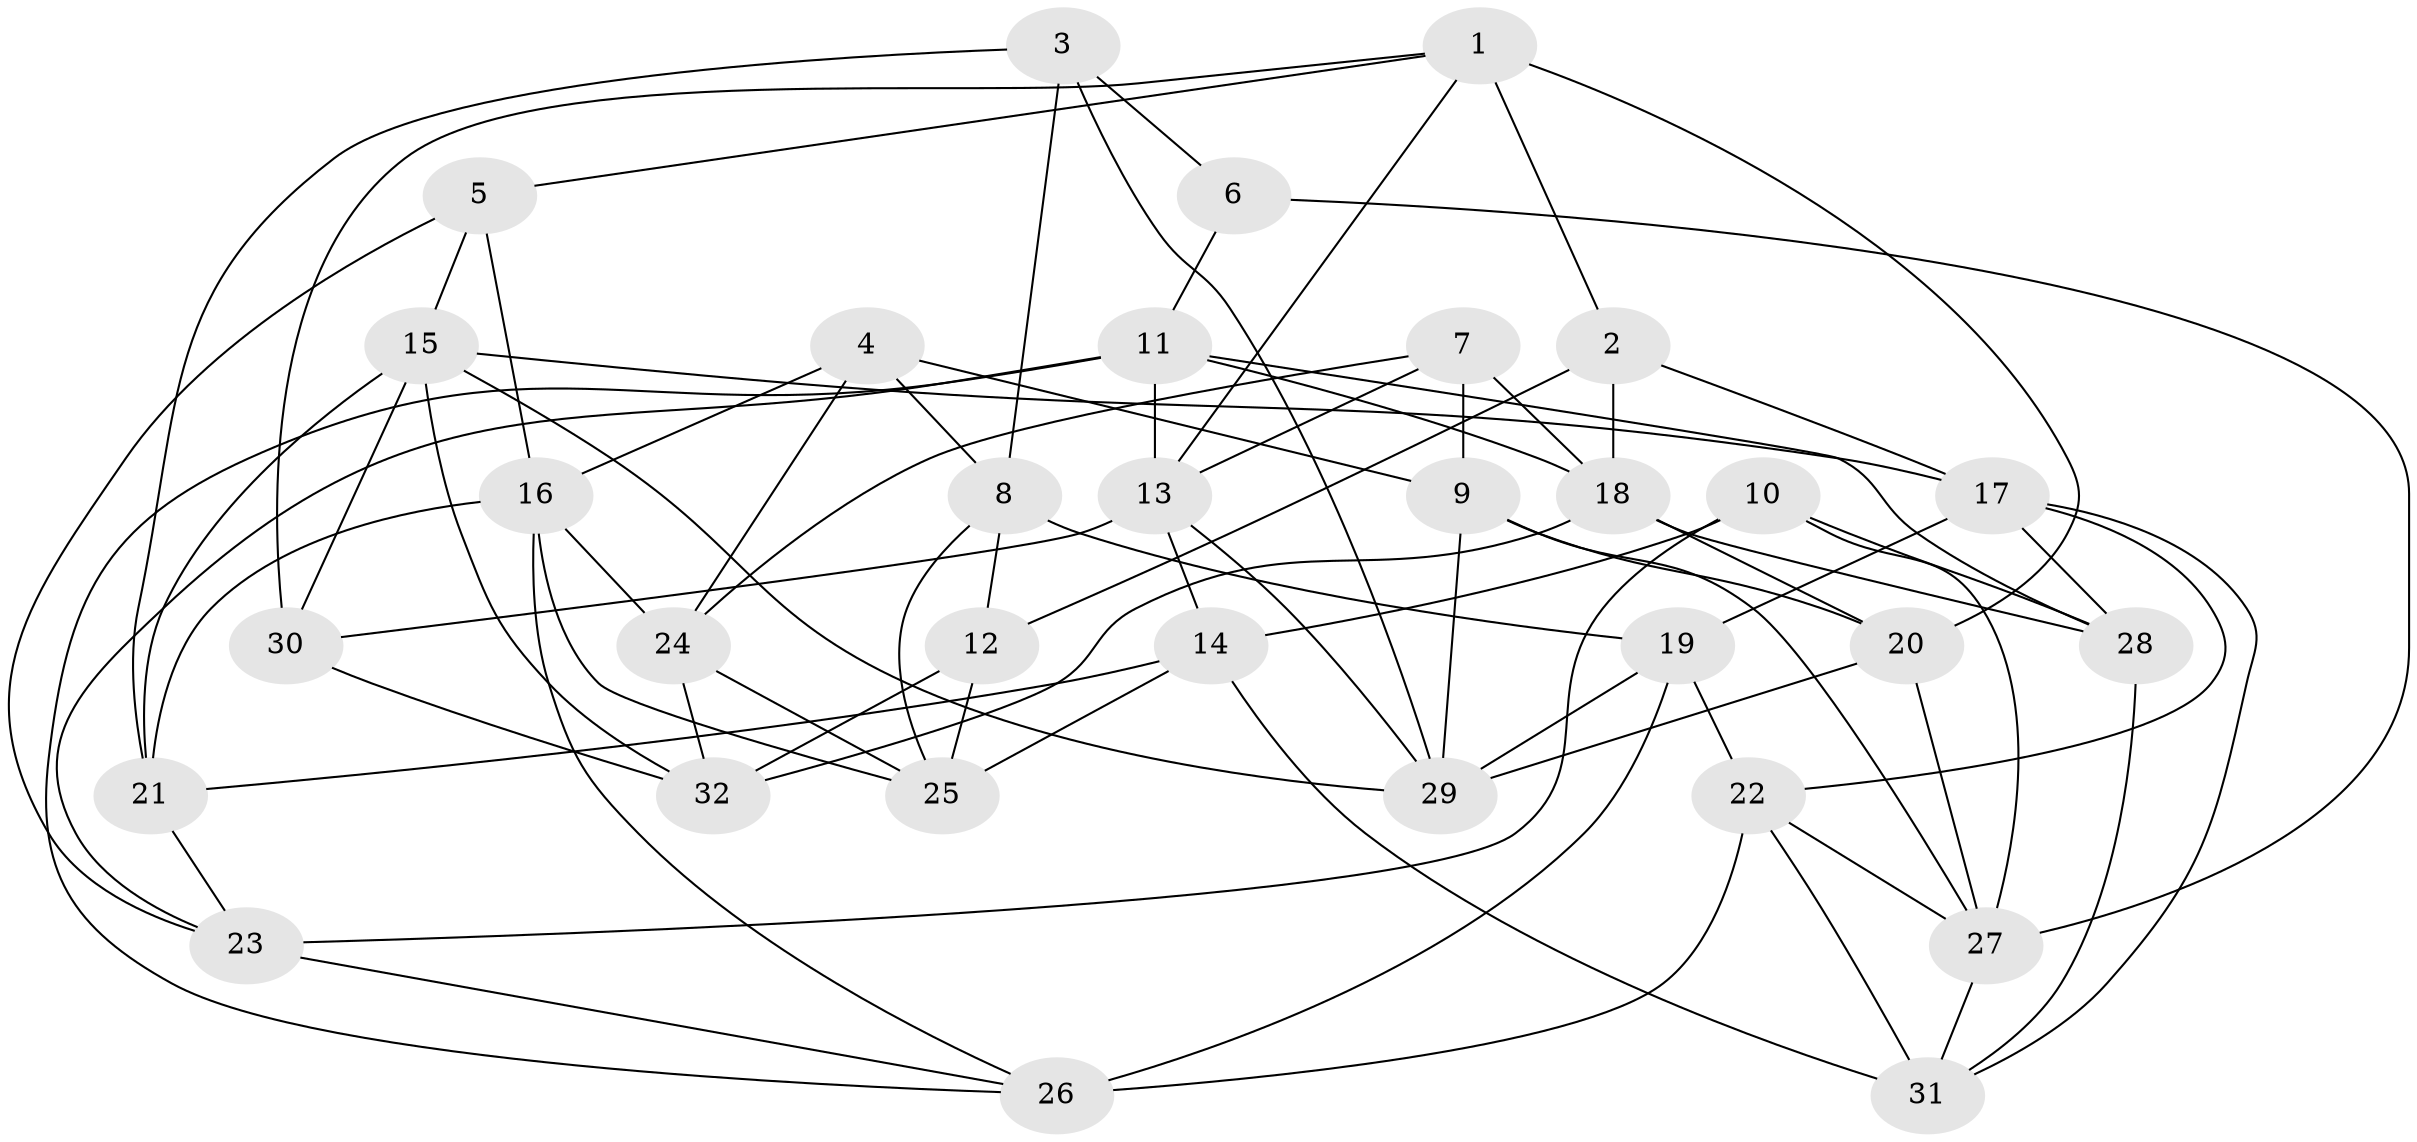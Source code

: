// original degree distribution, {4: 1.0}
// Generated by graph-tools (version 1.1) at 2025/38/03/04/25 23:38:08]
// undirected, 32 vertices, 79 edges
graph export_dot {
  node [color=gray90,style=filled];
  1;
  2;
  3;
  4;
  5;
  6;
  7;
  8;
  9;
  10;
  11;
  12;
  13;
  14;
  15;
  16;
  17;
  18;
  19;
  20;
  21;
  22;
  23;
  24;
  25;
  26;
  27;
  28;
  29;
  30;
  31;
  32;
  1 -- 2 [weight=1.0];
  1 -- 5 [weight=1.0];
  1 -- 13 [weight=1.0];
  1 -- 20 [weight=2.0];
  1 -- 30 [weight=1.0];
  2 -- 12 [weight=1.0];
  2 -- 17 [weight=1.0];
  2 -- 18 [weight=1.0];
  3 -- 6 [weight=2.0];
  3 -- 8 [weight=1.0];
  3 -- 21 [weight=2.0];
  3 -- 29 [weight=1.0];
  4 -- 8 [weight=1.0];
  4 -- 9 [weight=2.0];
  4 -- 16 [weight=1.0];
  4 -- 24 [weight=2.0];
  5 -- 15 [weight=1.0];
  5 -- 16 [weight=1.0];
  5 -- 23 [weight=1.0];
  6 -- 11 [weight=1.0];
  6 -- 27 [weight=1.0];
  7 -- 9 [weight=1.0];
  7 -- 13 [weight=1.0];
  7 -- 18 [weight=1.0];
  7 -- 24 [weight=1.0];
  8 -- 12 [weight=2.0];
  8 -- 19 [weight=1.0];
  8 -- 25 [weight=1.0];
  9 -- 20 [weight=1.0];
  9 -- 27 [weight=1.0];
  9 -- 29 [weight=1.0];
  10 -- 14 [weight=1.0];
  10 -- 23 [weight=2.0];
  10 -- 27 [weight=1.0];
  10 -- 28 [weight=2.0];
  11 -- 13 [weight=1.0];
  11 -- 18 [weight=1.0];
  11 -- 23 [weight=1.0];
  11 -- 26 [weight=1.0];
  11 -- 28 [weight=1.0];
  12 -- 25 [weight=1.0];
  12 -- 32 [weight=2.0];
  13 -- 14 [weight=1.0];
  13 -- 29 [weight=1.0];
  13 -- 30 [weight=1.0];
  14 -- 21 [weight=1.0];
  14 -- 25 [weight=2.0];
  14 -- 31 [weight=1.0];
  15 -- 17 [weight=1.0];
  15 -- 21 [weight=1.0];
  15 -- 29 [weight=1.0];
  15 -- 30 [weight=1.0];
  15 -- 32 [weight=1.0];
  16 -- 21 [weight=1.0];
  16 -- 24 [weight=1.0];
  16 -- 25 [weight=1.0];
  16 -- 26 [weight=1.0];
  17 -- 19 [weight=1.0];
  17 -- 22 [weight=1.0];
  17 -- 28 [weight=1.0];
  17 -- 31 [weight=1.0];
  18 -- 20 [weight=1.0];
  18 -- 28 [weight=1.0];
  18 -- 32 [weight=1.0];
  19 -- 22 [weight=1.0];
  19 -- 26 [weight=2.0];
  19 -- 29 [weight=1.0];
  20 -- 27 [weight=1.0];
  20 -- 29 [weight=1.0];
  21 -- 23 [weight=1.0];
  22 -- 26 [weight=1.0];
  22 -- 27 [weight=1.0];
  22 -- 31 [weight=2.0];
  23 -- 26 [weight=1.0];
  24 -- 25 [weight=1.0];
  24 -- 32 [weight=1.0];
  27 -- 31 [weight=1.0];
  28 -- 31 [weight=1.0];
  30 -- 32 [weight=1.0];
}
